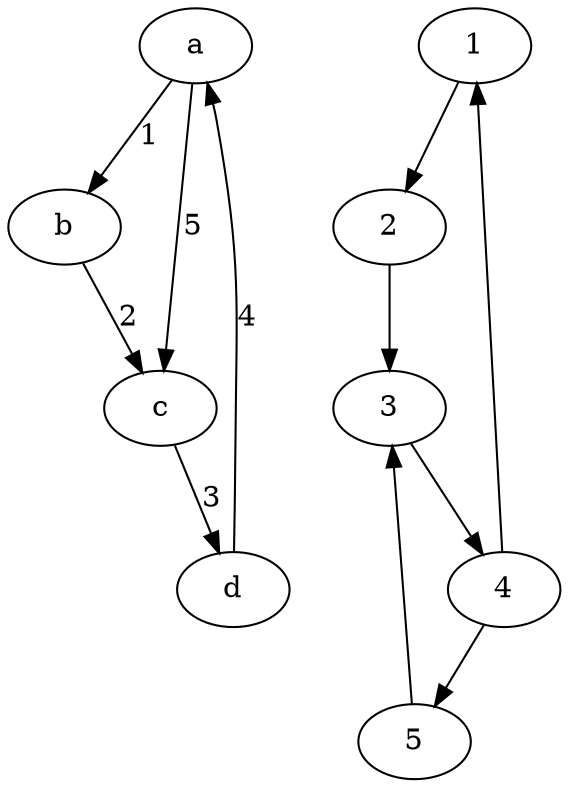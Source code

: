 digraph G {
subgraph g1 {
	a -> b [label = "1"]
	b -> c [label = "2"]
	c -> d [label = "3"]
	d -> a [label = "4"]
	a -> c [label = "5"]
}

subgraph g2 {
	n1 -> n2
	n2 -> n3
	n3 -> n4
	n4 -> n1
	n4 -> n5
	n5 -> n3
	
	n1 [label = "1"]
	n2 [label = "2"]
	n3 [label = "3"]
	n4 [label = "4"]
	n5 [label = "5"]
}
}
